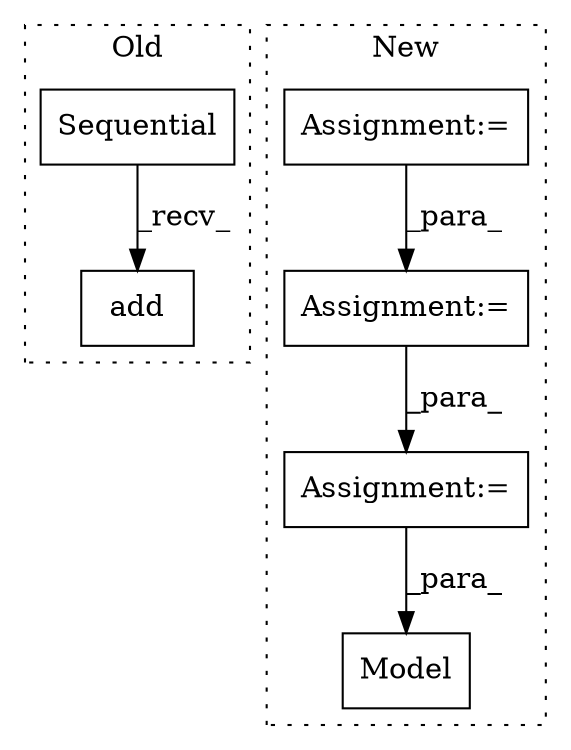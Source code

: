 digraph G {
subgraph cluster0 {
1 [label="Sequential" a="32" s="1308" l="12" shape="box"];
3 [label="add" a="32" s="1332,1363" l="4,1" shape="box"];
label = "Old";
style="dotted";
}
subgraph cluster1 {
2 [label="Model" a="32" s="1558,1578" l="6,1" shape="box"];
4 [label="Assignment:=" a="7" s="1468" l="1" shape="box"];
5 [label="Assignment:=" a="7" s="1529" l="1" shape="box"];
6 [label="Assignment:=" a="7" s="1430" l="1" shape="box"];
label = "New";
style="dotted";
}
1 -> 3 [label="_recv_"];
4 -> 5 [label="_para_"];
5 -> 2 [label="_para_"];
6 -> 4 [label="_para_"];
}
